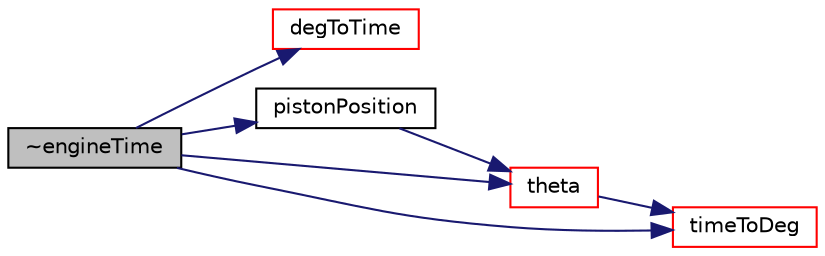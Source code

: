 digraph "~engineTime"
{
  bgcolor="transparent";
  edge [fontname="Helvetica",fontsize="10",labelfontname="Helvetica",labelfontsize="10"];
  node [fontname="Helvetica",fontsize="10",shape=record];
  rankdir="LR";
  Node1 [label="~engineTime",height=0.2,width=0.4,color="black", fillcolor="grey75", style="filled", fontcolor="black"];
  Node1 -> Node2 [color="midnightblue",fontsize="10",style="solid",fontname="Helvetica"];
  Node2 [label="degToTime",height=0.2,width=0.4,color="red",URL="$a00638.html#ac7943b6a54b545f1e1afec88532307d4",tooltip="Convert degrees to seconds (for given engine speed in RPM) "];
  Node1 -> Node3 [color="midnightblue",fontsize="10",style="solid",fontname="Helvetica"];
  Node3 [label="pistonPosition",height=0.2,width=0.4,color="black",URL="$a00638.html#aa7bb0d7e87544b0627ec7b1f78c697aa",tooltip="Return current piston position. "];
  Node3 -> Node4 [color="midnightblue",fontsize="10",style="solid",fontname="Helvetica"];
  Node4 [label="theta",height=0.2,width=0.4,color="red",URL="$a00638.html#a5a6109baa46ad58edc61e95713aec7e5",tooltip="Return current crank-angle. "];
  Node4 -> Node5 [color="midnightblue",fontsize="10",style="solid",fontname="Helvetica"];
  Node5 [label="timeToDeg",height=0.2,width=0.4,color="red",URL="$a00638.html#a4b5918ffc468559cf46ee2eac41bdc98",tooltip="Convert seconds to degrees (for given engine speed in RPM) "];
  Node1 -> Node4 [color="midnightblue",fontsize="10",style="solid",fontname="Helvetica"];
  Node1 -> Node5 [color="midnightblue",fontsize="10",style="solid",fontname="Helvetica"];
}
